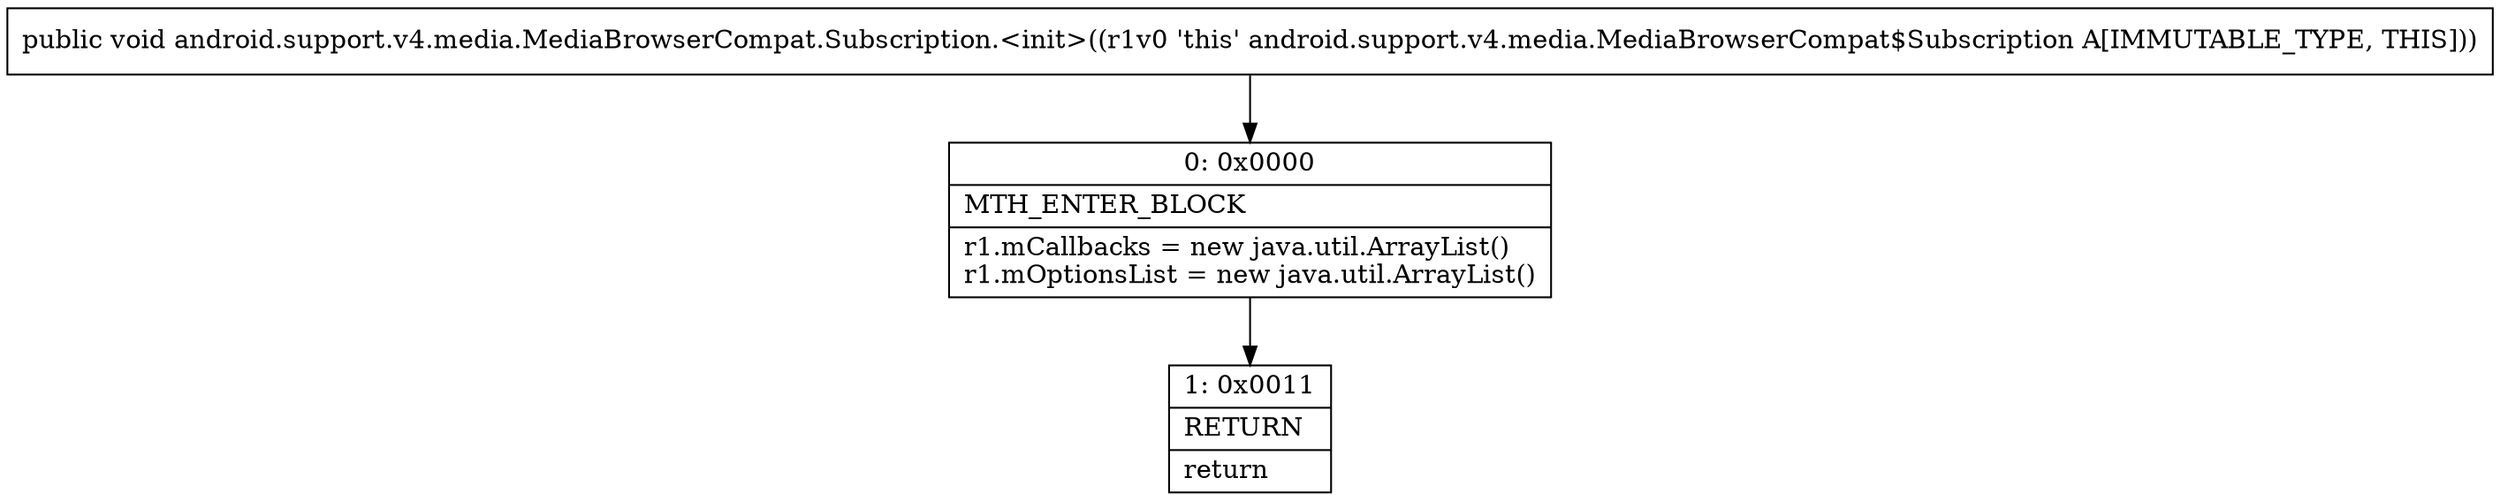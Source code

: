 digraph "CFG forandroid.support.v4.media.MediaBrowserCompat.Subscription.\<init\>()V" {
Node_0 [shape=record,label="{0\:\ 0x0000|MTH_ENTER_BLOCK\l|r1.mCallbacks = new java.util.ArrayList()\lr1.mOptionsList = new java.util.ArrayList()\l}"];
Node_1 [shape=record,label="{1\:\ 0x0011|RETURN\l|return\l}"];
MethodNode[shape=record,label="{public void android.support.v4.media.MediaBrowserCompat.Subscription.\<init\>((r1v0 'this' android.support.v4.media.MediaBrowserCompat$Subscription A[IMMUTABLE_TYPE, THIS])) }"];
MethodNode -> Node_0;
Node_0 -> Node_1;
}

